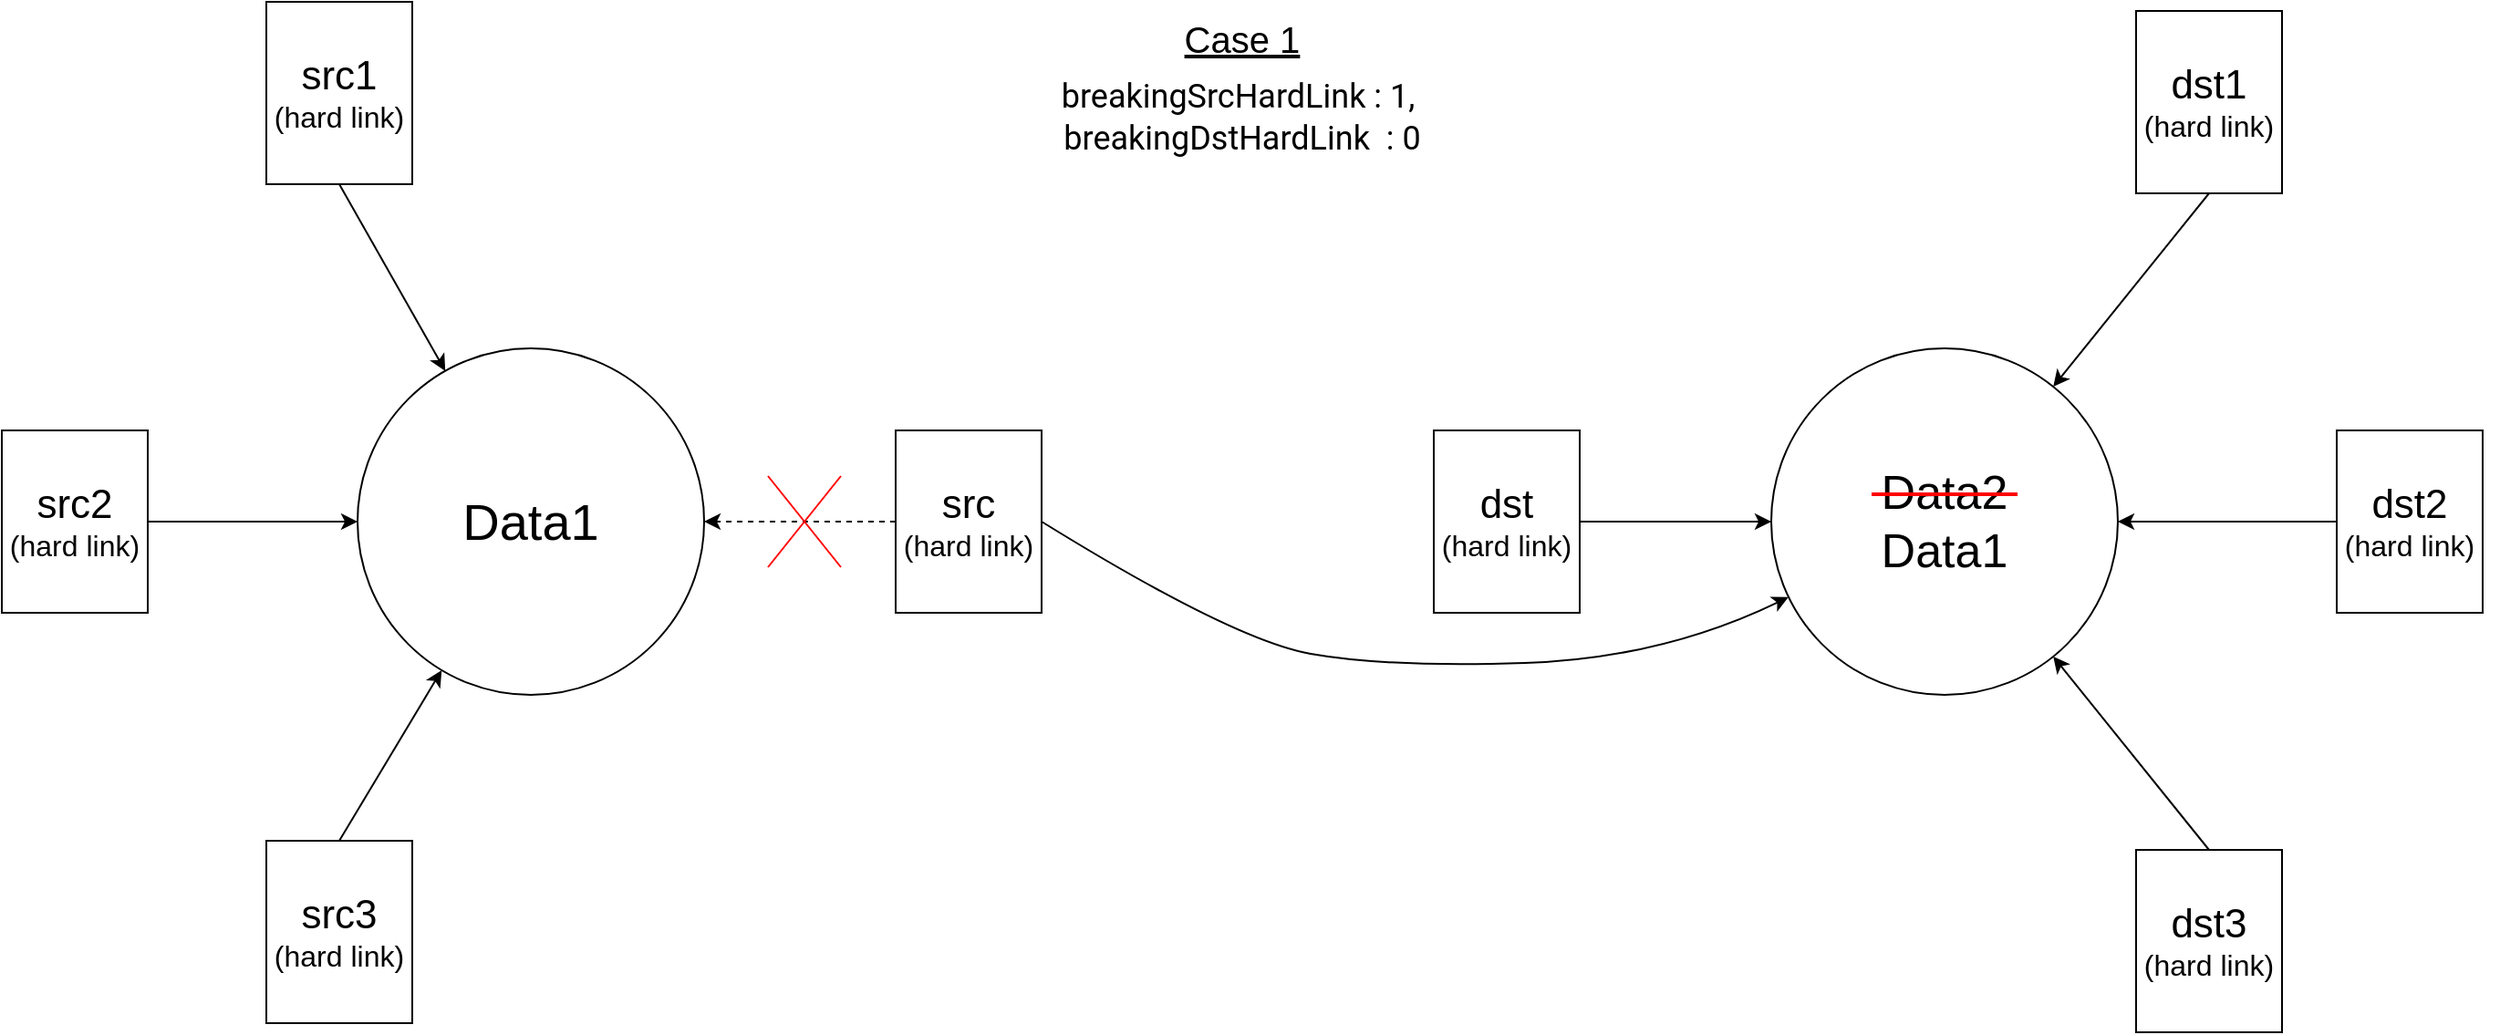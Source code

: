 <mxfile version="13.2.4" type="device"><diagram id="f5ZGO7L9Y8RW5US03Wy_" name="Страница 1"><mxGraphModel dx="1730" dy="1012" grid="1" gridSize="5" guides="1" tooltips="1" connect="1" arrows="1" fold="1" page="1" pageScale="1" pageWidth="1400" pageHeight="850" math="0" shadow="0"><root><mxCell id="0"/><mxCell id="1" parent="0"/><mxCell id="c6b-nnL6jOIwcA9cPbH3-1" value="&lt;font style=&quot;font-size: 28px&quot;&gt;Data1&lt;/font&gt;" style="ellipse;whiteSpace=wrap;html=1;aspect=fixed;" parent="1" vertex="1"><mxGeometry x="915" y="770" width="190" height="190" as="geometry"/></mxCell><object label="&lt;font&gt;&lt;font style=&quot;font-size: 22px&quot;&gt;src&lt;/font&gt;&lt;br&gt;&lt;font style=&quot;font-size: 16px&quot;&gt;(hard link)&lt;/font&gt;&lt;br&gt;&lt;/font&gt;" id="c6b-nnL6jOIwcA9cPbH3-4"><mxCell style="rounded=0;whiteSpace=wrap;html=1;" parent="1" vertex="1"><mxGeometry x="1210" y="815" width="80" height="100" as="geometry"/></mxCell></object><mxCell id="c6b-nnL6jOIwcA9cPbH3-12" value="" style="endArrow=classic;html=1;exitX=0.5;exitY=0;exitDx=0;exitDy=0;" parent="1" source="4lsewX8UpHZVoltbsjbJ-3" target="c6b-nnL6jOIwcA9cPbH3-1" edge="1"><mxGeometry width="50" height="50" relative="1" as="geometry"><mxPoint x="930" y="950" as="sourcePoint"/><mxPoint x="1185" y="830" as="targetPoint"/></mxGeometry></mxCell><mxCell id="c6b-nnL6jOIwcA9cPbH3-13" value="" style="endArrow=classic;html=1;exitX=1;exitY=0.5;exitDx=0;exitDy=0;entryX=0;entryY=0.5;entryDx=0;entryDy=0;" parent="1" source="4lsewX8UpHZVoltbsjbJ-2" target="c6b-nnL6jOIwcA9cPbH3-1" edge="1"><mxGeometry width="50" height="50" relative="1" as="geometry"><mxPoint x="845" y="840" as="sourcePoint"/><mxPoint x="1185" y="830" as="targetPoint"/></mxGeometry></mxCell><mxCell id="c6b-nnL6jOIwcA9cPbH3-14" value="" style="endArrow=classic;html=1;exitX=0.5;exitY=1;exitDx=0;exitDy=0;" parent="1" source="4lsewX8UpHZVoltbsjbJ-1" target="c6b-nnL6jOIwcA9cPbH3-1" edge="1"><mxGeometry width="50" height="50" relative="1" as="geometry"><mxPoint x="930" y="720" as="sourcePoint"/><mxPoint x="1185" y="830" as="targetPoint"/></mxGeometry></mxCell><mxCell id="c6b-nnL6jOIwcA9cPbH3-15" value="" style="endArrow=classic;html=1;exitX=0;exitY=0.5;exitDx=0;exitDy=0;entryX=1;entryY=0.5;entryDx=0;entryDy=0;dashed=1;" parent="1" source="c6b-nnL6jOIwcA9cPbH3-4" target="c6b-nnL6jOIwcA9cPbH3-1" edge="1"><mxGeometry width="50" height="50" relative="1" as="geometry"><mxPoint x="1065" y="880" as="sourcePoint"/><mxPoint x="1115" y="830" as="targetPoint"/></mxGeometry></mxCell><object label="&lt;font&gt;&lt;font style=&quot;font-size: 22px&quot;&gt;src1&lt;/font&gt;&lt;br&gt;&lt;font style=&quot;font-size: 16px&quot;&gt;(hard link)&lt;/font&gt;&lt;br&gt;&lt;/font&gt;" id="4lsewX8UpHZVoltbsjbJ-1"><mxCell style="rounded=0;whiteSpace=wrap;html=1;" parent="1" vertex="1"><mxGeometry x="865" y="580" width="80" height="100" as="geometry"/></mxCell></object><object label="&lt;font&gt;&lt;font style=&quot;font-size: 22px&quot;&gt;src2&lt;/font&gt;&lt;br&gt;&lt;font style=&quot;font-size: 16px&quot;&gt;(hard link)&lt;/font&gt;&lt;br&gt;&lt;/font&gt;" id="4lsewX8UpHZVoltbsjbJ-2"><mxCell style="rounded=0;whiteSpace=wrap;html=1;" parent="1" vertex="1"><mxGeometry x="720" y="815" width="80" height="100" as="geometry"/></mxCell></object><object label="&lt;font&gt;&lt;font style=&quot;font-size: 22px&quot;&gt;src3&lt;/font&gt;&lt;br&gt;&lt;font style=&quot;font-size: 16px&quot;&gt;(hard link)&lt;/font&gt;&lt;br&gt;&lt;/font&gt;" id="4lsewX8UpHZVoltbsjbJ-3"><mxCell style="rounded=0;whiteSpace=wrap;html=1;" parent="1" vertex="1"><mxGeometry x="865" y="1040" width="80" height="100" as="geometry"/></mxCell></object><mxCell id="4lsewX8UpHZVoltbsjbJ-4" value="&lt;font style=&quot;font-size: 26px&quot;&gt;Data2&lt;br&gt;Data1&lt;br&gt;&lt;/font&gt;" style="ellipse;whiteSpace=wrap;html=1;aspect=fixed;" parent="1" vertex="1"><mxGeometry x="1690" y="770" width="190" height="190" as="geometry"/></mxCell><object label="&lt;font&gt;&lt;span style=&quot;font-size: 22px&quot;&gt;dst&lt;/span&gt;&lt;br&gt;&lt;font style=&quot;font-size: 16px&quot;&gt;(hard link)&lt;/font&gt;&lt;br&gt;&lt;/font&gt;" id="4lsewX8UpHZVoltbsjbJ-5"><mxCell style="rounded=0;whiteSpace=wrap;html=1;" parent="1" vertex="1"><mxGeometry x="1505" y="815" width="80" height="100" as="geometry"/></mxCell></object><mxCell id="4lsewX8UpHZVoltbsjbJ-6" value="" style="endArrow=classic;html=1;exitX=0.5;exitY=0;exitDx=0;exitDy=0;" parent="1" source="4lsewX8UpHZVoltbsjbJ-12" target="4lsewX8UpHZVoltbsjbJ-4" edge="1"><mxGeometry width="50" height="50" relative="1" as="geometry"><mxPoint x="1955" y="955" as="sourcePoint"/><mxPoint x="2210" y="835" as="targetPoint"/></mxGeometry></mxCell><mxCell id="4lsewX8UpHZVoltbsjbJ-7" value="" style="endArrow=classic;html=1;exitX=1;exitY=0.5;exitDx=0;exitDy=0;" parent="1" source="4lsewX8UpHZVoltbsjbJ-11" edge="1"><mxGeometry width="50" height="50" relative="1" as="geometry"><mxPoint x="1870" y="845" as="sourcePoint"/><mxPoint x="1880" y="865" as="targetPoint"/></mxGeometry></mxCell><mxCell id="4lsewX8UpHZVoltbsjbJ-8" value="" style="endArrow=classic;html=1;exitX=0.5;exitY=1;exitDx=0;exitDy=0;" parent="1" source="4lsewX8UpHZVoltbsjbJ-10" target="4lsewX8UpHZVoltbsjbJ-4" edge="1"><mxGeometry width="50" height="50" relative="1" as="geometry"><mxPoint x="1955" y="725" as="sourcePoint"/><mxPoint x="2210" y="835" as="targetPoint"/></mxGeometry></mxCell><mxCell id="4lsewX8UpHZVoltbsjbJ-9" value="" style="endArrow=classic;html=1;exitX=1;exitY=0.5;exitDx=0;exitDy=0;" parent="1" source="4lsewX8UpHZVoltbsjbJ-5" edge="1"><mxGeometry width="50" height="50" relative="1" as="geometry"><mxPoint x="1605" y="875" as="sourcePoint"/><mxPoint x="1690" y="865" as="targetPoint"/></mxGeometry></mxCell><object label="&lt;font&gt;&lt;span style=&quot;font-size: 22px&quot;&gt;dst1&lt;/span&gt;&lt;br&gt;&lt;font style=&quot;font-size: 16px&quot;&gt;(hard link)&lt;/font&gt;&lt;br&gt;&lt;/font&gt;" id="4lsewX8UpHZVoltbsjbJ-10"><mxCell style="rounded=0;whiteSpace=wrap;html=1;" parent="1" vertex="1"><mxGeometry x="1890" y="585" width="80" height="100" as="geometry"/></mxCell></object><object label="&lt;font&gt;&lt;font style=&quot;font-size: 22px&quot;&gt;dst2&lt;/font&gt;&lt;br&gt;&lt;font style=&quot;font-size: 16px&quot;&gt;(hard link)&lt;/font&gt;&lt;br&gt;&lt;/font&gt;" id="4lsewX8UpHZVoltbsjbJ-11"><mxCell style="rounded=0;whiteSpace=wrap;html=1;" parent="1" vertex="1"><mxGeometry x="2000" y="815" width="80" height="100" as="geometry"/></mxCell></object><object label="&lt;font&gt;&lt;font style=&quot;font-size: 22px&quot;&gt;dst3&lt;/font&gt;&lt;br&gt;&lt;font style=&quot;font-size: 16px&quot;&gt;(hard link)&lt;/font&gt;&lt;br&gt;&lt;/font&gt;" id="4lsewX8UpHZVoltbsjbJ-12"><mxCell style="rounded=0;whiteSpace=wrap;html=1;" parent="1" vertex="1"><mxGeometry x="1890" y="1045" width="80" height="100" as="geometry"/></mxCell></object><mxCell id="B6fBzZcgCt3z5nXARIcU-1" value="&lt;font&gt;&lt;font style=&quot;font-size: 20px&quot;&gt;&lt;u style=&quot;line-height: 200%&quot;&gt;Case 1&lt;/u&gt;&lt;/font&gt;&lt;br&gt;&lt;/font&gt;&lt;div style=&quot;text-align: center ; font-size: 18px&quot;&gt;&lt;span style=&quot;font-family: &amp;#34;roboto&amp;#34; , &amp;#34;arial&amp;#34; , sans-serif ; text-align: left&quot;&gt;&lt;font style=&quot;font-size: 18px&quot;&gt;breakingSrcHardLink : 1,&amp;nbsp;&lt;/font&gt;&lt;/span&gt;&lt;/div&gt;&lt;div style=&quot;text-align: center ; font-size: 18px&quot;&gt;&lt;span style=&quot;font-family: &amp;#34;roboto&amp;#34; , &amp;#34;arial&amp;#34; , sans-serif ; text-align: left&quot;&gt;&lt;font style=&quot;font-size: 18px&quot;&gt;breakingDstHardLink&amp;nbsp; : 0&lt;/font&gt;&lt;/span&gt;&lt;span style=&quot;font-size: 13px ; color: rgb(38 , 50 , 56) ; font-family: &amp;#34;roboto&amp;#34; , &amp;#34;arial&amp;#34; , sans-serif ; text-align: left&quot;&gt;&lt;br&gt;&lt;/span&gt;&lt;/div&gt;" style="text;html=1;strokeColor=none;fillColor=none;align=center;verticalAlign=middle;whiteSpace=wrap;rounded=0;" parent="1" vertex="1"><mxGeometry x="1250" y="585" width="300" height="75" as="geometry"/></mxCell><mxCell id="B6fBzZcgCt3z5nXARIcU-2" value="" style="endArrow=none;html=1;strokeColor=#FF0000;" parent="1" edge="1"><mxGeometry width="50" height="50" relative="1" as="geometry"><mxPoint x="1140" y="890" as="sourcePoint"/><mxPoint x="1180" y="840" as="targetPoint"/></mxGeometry></mxCell><mxCell id="B6fBzZcgCt3z5nXARIcU-4" value="" style="endArrow=none;html=1;fillColor=#ffe6cc;strokeColor=#FF0000;" parent="1" edge="1"><mxGeometry width="50" height="50" relative="1" as="geometry"><mxPoint x="1180" y="890" as="sourcePoint"/><mxPoint x="1140" y="840" as="targetPoint"/></mxGeometry></mxCell><mxCell id="B6fBzZcgCt3z5nXARIcU-6" value="" style="curved=1;endArrow=classic;html=1;strokeColor=#000000;exitX=1;exitY=0.5;exitDx=0;exitDy=0;" parent="1" source="c6b-nnL6jOIwcA9cPbH3-4" target="4lsewX8UpHZVoltbsjbJ-4" edge="1"><mxGeometry width="50" height="50" relative="1" as="geometry"><mxPoint x="1355" y="825" as="sourcePoint"/><mxPoint x="1510" y="1015" as="targetPoint"/><Array as="points"><mxPoint x="1395" y="930"/><mxPoint x="1480" y="945"/><mxPoint x="1630" y="940"/></Array></mxGeometry></mxCell><mxCell id="PzWyKw4MetBVc2X-czhu-1" value="" style="endArrow=none;html=1;strokeWidth=2;strokeColor=#FF0000;" edge="1" parent="1"><mxGeometry width="50" height="50" relative="1" as="geometry"><mxPoint x="1745" y="850" as="sourcePoint"/><mxPoint x="1825" y="850" as="targetPoint"/></mxGeometry></mxCell></root></mxGraphModel></diagram></mxfile>
